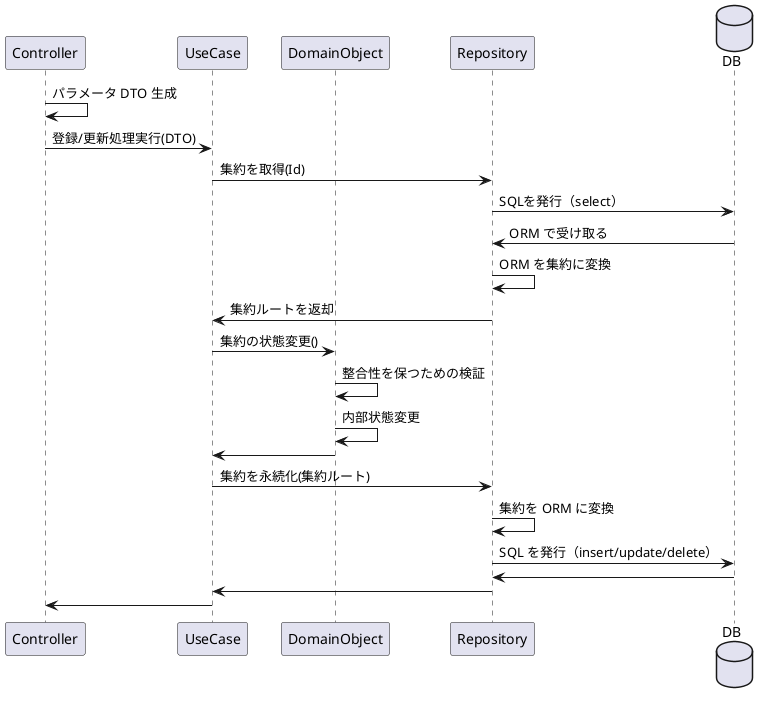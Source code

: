 @startuml LayerStructure_CommandFlow

participant Controller
participant UseCase
participant DomainObject
participant Repository
database DB

Controller -> Controller: パラメータ DTO 生成
Controller -> UseCase: 登録/更新処理実行(DTO)
UseCase -> Repository: 集約を取得(Id)
Repository -> DB: SQLを発行（select）
DB -> Repository: ORM で受け取る
Repository -> Repository: ORM を集約に変換
Repository -> UseCase: 集約ルートを返却
UseCase -> DomainObject: 集約の状態変更()
DomainObject -> DomainObject: 整合性を保つための検証
DomainObject -> DomainObject: 内部状態変更
DomainObject -> UseCase
UseCase -> Repository: 集約を永続化(集約ルート)
Repository -> Repository: 集約を ORM に変換
Repository -> DB: SQL を発行（insert/update/delete）
DB -> Repository
Repository -> UseCase
UseCase -> Controller

@enduml
